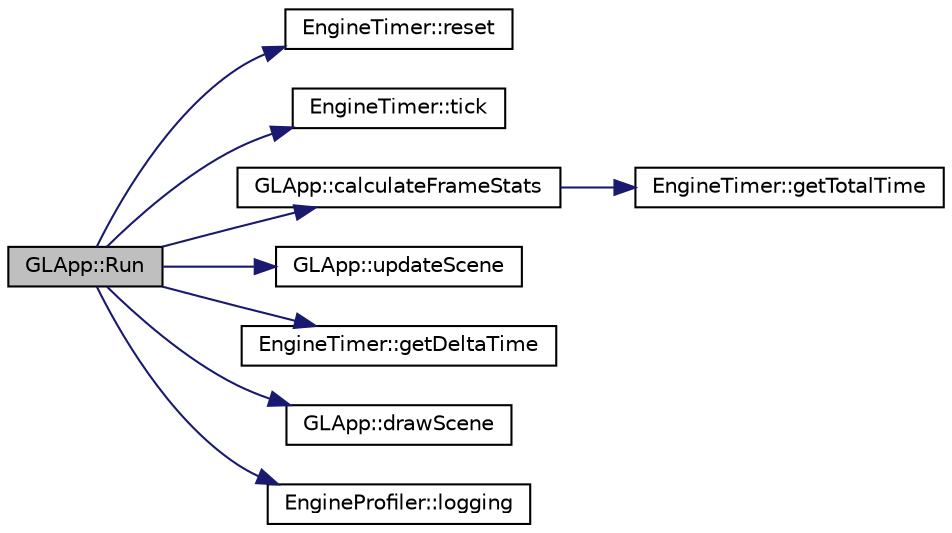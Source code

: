 digraph "GLApp::Run"
{
  edge [fontname="Helvetica",fontsize="10",labelfontname="Helvetica",labelfontsize="10"];
  node [fontname="Helvetica",fontsize="10",shape=record];
  rankdir="LR";
  Node42 [label="GLApp::Run",height=0.2,width=0.4,color="black", fillcolor="grey75", style="filled", fontcolor="black"];
  Node42 -> Node43 [color="midnightblue",fontsize="10",style="solid",fontname="Helvetica"];
  Node43 [label="EngineTimer::reset",height=0.2,width=0.4,color="black", fillcolor="white", style="filled",URL="$class_engine_timer.html#a1c74d45c761039a06c914f8f6e18812c",tooltip="when program is initialized, before entering main loop this method must be called once..."];
  Node42 -> Node44 [color="midnightblue",fontsize="10",style="solid",fontname="Helvetica"];
  Node44 [label="EngineTimer::tick",height=0.2,width=0.4,color="black", fillcolor="white", style="filled",URL="$class_engine_timer.html#ac208487c3bbc31f0fe4210fcc45416d9",tooltip="this must be called every tick of IndieEngine. "];
  Node42 -> Node45 [color="midnightblue",fontsize="10",style="solid",fontname="Helvetica"];
  Node45 [label="GLApp::calculateFrameStats",height=0.2,width=0.4,color="black", fillcolor="white", style="filled",URL="$class_g_l_app.html#abd383afcbfa5ed2df72276254dd18ff3",tooltip="calculate FPS and frame time. "];
  Node45 -> Node46 [color="midnightblue",fontsize="10",style="solid",fontname="Helvetica"];
  Node46 [label="EngineTimer::getTotalTime",height=0.2,width=0.4,color="black", fillcolor="white", style="filled",URL="$class_engine_timer.html#a5023bddd2edc8874bc60dab6aa9df599"];
  Node42 -> Node47 [color="midnightblue",fontsize="10",style="solid",fontname="Helvetica"];
  Node47 [label="GLApp::updateScene",height=0.2,width=0.4,color="black", fillcolor="white", style="filled",URL="$class_g_l_app.html#a85f4f5096d3fa176e53ff06d822e1aaa"];
  Node42 -> Node48 [color="midnightblue",fontsize="10",style="solid",fontname="Helvetica"];
  Node48 [label="EngineTimer::getDeltaTime",height=0.2,width=0.4,color="black", fillcolor="white", style="filled",URL="$class_engine_timer.html#aacb9c419c683003f3f22fa67f631cdf5"];
  Node42 -> Node49 [color="midnightblue",fontsize="10",style="solid",fontname="Helvetica"];
  Node49 [label="GLApp::drawScene",height=0.2,width=0.4,color="black", fillcolor="white", style="filled",URL="$class_g_l_app.html#ad53d6cb46896ea9b939879e7cad3614d"];
  Node42 -> Node50 [color="midnightblue",fontsize="10",style="solid",fontname="Helvetica"];
  Node50 [label="EngineProfiler::logging",height=0.2,width=0.4,color="black", fillcolor="white", style="filled",URL="$class_engine_profiler.html#a031a3f936f9cad686c30fe00314961c3"];
}
